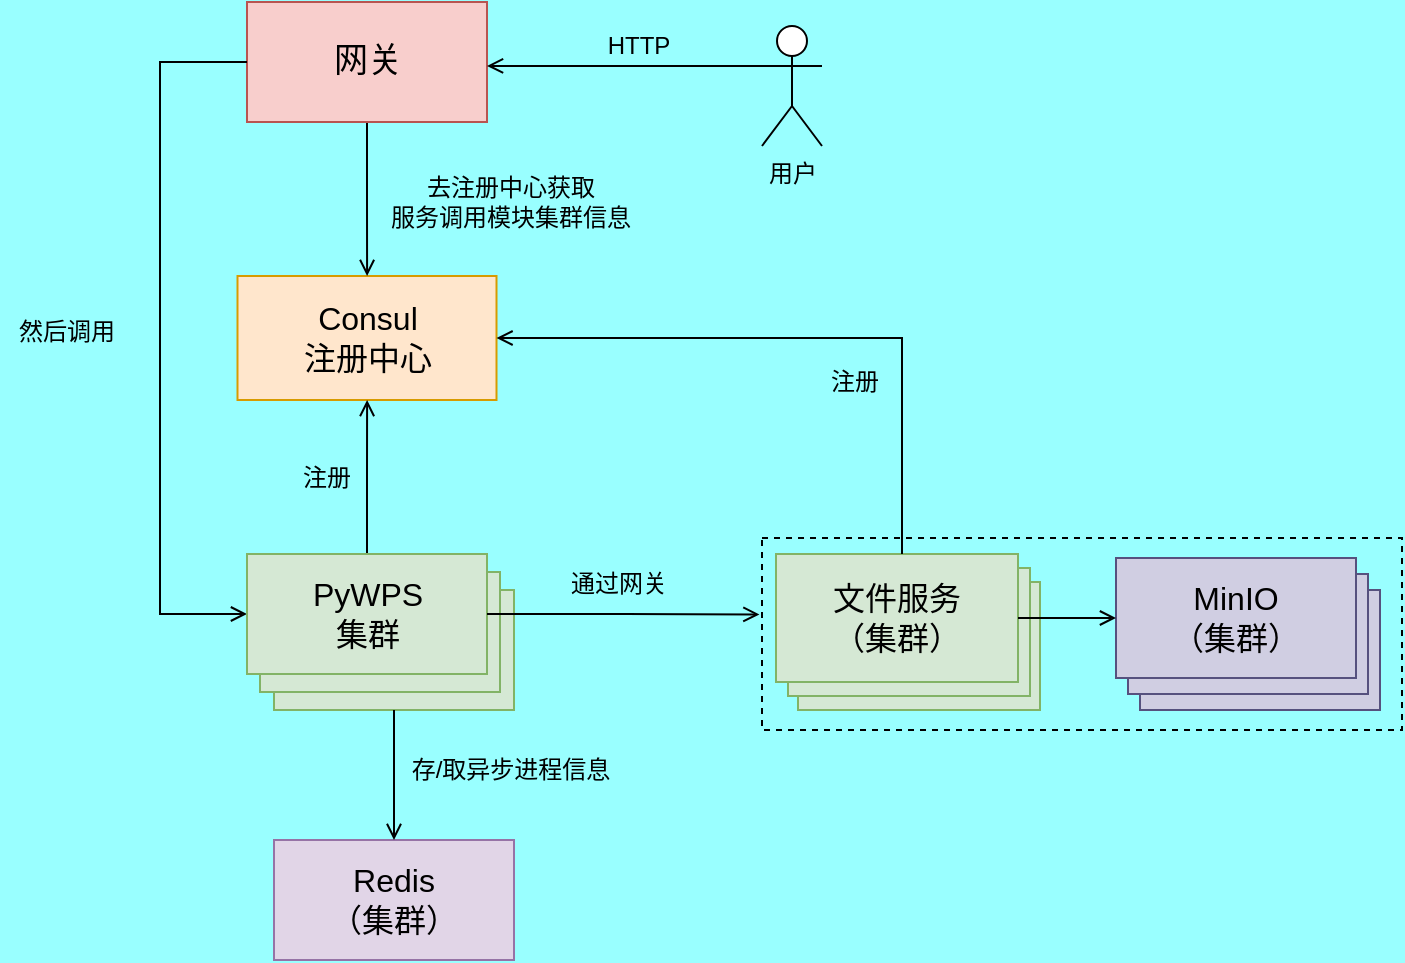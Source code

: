 <mxfile compressed="true" version="24.5.1" type="device"><diagram name="第 1 页" id="um61lCRtK5Swq_zVHFhC"><mxGraphModel dx="1195" dy="697" grid="0" gridSize="10" guides="1" tooltips="1" connect="1" arrows="1" fold="1" page="0" pageScale="1" pageWidth="827" pageHeight="1169" background="#99FFFF" math="0" shadow="0"><root><mxCell id="0"/><mxCell id="1" parent="0"/><mxCell id="hV25eAa1DgaRUT5z71-g-20" value="" style="rounded=0;whiteSpace=wrap;html=1;fontFamily=Helvetica;fontSize=11;fontColor=default;labelBackgroundColor=default;strokeColor=default;dashed=1;fillColor=none;" vertex="1" parent="1"><mxGeometry x="623" y="354" width="320" height="96" as="geometry"/></mxCell><mxCell id="CDNdN_m22lbI_4HeYdGC-1" value="&lt;font style=&quot;font-size: 16px;&quot;&gt;Consul&lt;/font&gt;&lt;div style=&quot;font-size: 16px;&quot;&gt;&lt;font style=&quot;font-size: 16px;&quot;&gt;注册中心&lt;/font&gt;&lt;/div&gt;" style="rounded=0;whiteSpace=wrap;html=1;fillColor=#ffe6cc;strokeColor=#d79b00;" parent="1" vertex="1"><mxGeometry x="360.75" y="223" width="129.5" height="62" as="geometry"/></mxCell><mxCell id="CDNdN_m22lbI_4HeYdGC-9" value="注册" style="text;html=1;align=center;verticalAlign=middle;resizable=0;points=[];autosize=1;strokeColor=none;fillColor=none;" parent="1" vertex="1"><mxGeometry x="382" y="309" width="46" height="29" as="geometry"/></mxCell><mxCell id="CDNdN_m22lbI_4HeYdGC-18" style="edgeStyle=orthogonalEdgeStyle;rounded=0;orthogonalLoop=1;jettySize=auto;html=1;strokeColor=default;align=center;verticalAlign=middle;fontFamily=Helvetica;fontSize=11;fontColor=default;labelBackgroundColor=default;endArrow=open;endFill=0;" parent="1" source="CDNdN_m22lbI_4HeYdGC-16" target="CDNdN_m22lbI_4HeYdGC-1" edge="1"><mxGeometry relative="1" as="geometry"/></mxCell><mxCell id="CDNdN_m22lbI_4HeYdGC-16" value="&lt;font style=&quot;font-size: 17px;&quot;&gt;网关&lt;/font&gt;" style="rounded=0;whiteSpace=wrap;html=1;fillColor=#f8cecc;strokeColor=#b85450;" parent="1" vertex="1"><mxGeometry x="365.5" y="86" width="120" height="60" as="geometry"/></mxCell><mxCell id="CDNdN_m22lbI_4HeYdGC-20" value="去注册中心获取&lt;div&gt;服务调用模块集群信息&lt;/div&gt;" style="text;html=1;align=center;verticalAlign=middle;resizable=0;points=[];autosize=1;strokeColor=none;fillColor=none;" parent="1" vertex="1"><mxGeometry x="428" y="165" width="138" height="41" as="geometry"/></mxCell><mxCell id="CDNdN_m22lbI_4HeYdGC-22" value="然后调用" style="text;html=1;align=center;verticalAlign=middle;resizable=0;points=[];autosize=1;strokeColor=none;fillColor=none;" parent="1" vertex="1"><mxGeometry x="242" y="238" width="66" height="26" as="geometry"/></mxCell><mxCell id="CDNdN_m22lbI_4HeYdGC-24" style="edgeStyle=orthogonalEdgeStyle;rounded=0;orthogonalLoop=1;jettySize=auto;html=1;strokeColor=default;align=center;verticalAlign=middle;fontFamily=Helvetica;fontSize=11;fontColor=default;labelBackgroundColor=default;endArrow=open;endFill=0;exitX=0;exitY=0.333;exitDx=0;exitDy=0;exitPerimeter=0;" parent="1" source="CDNdN_m22lbI_4HeYdGC-23" target="CDNdN_m22lbI_4HeYdGC-16" edge="1"><mxGeometry relative="1" as="geometry"><mxPoint x="620" y="9" as="sourcePoint"/><Array as="points"><mxPoint x="623" y="118"/></Array></mxGeometry></mxCell><mxCell id="CDNdN_m22lbI_4HeYdGC-23" value="用户" style="shape=umlActor;verticalLabelPosition=bottom;verticalAlign=top;html=1;outlineConnect=0;" parent="1" vertex="1"><mxGeometry x="623" y="98" width="30" height="60" as="geometry"/></mxCell><mxCell id="CDNdN_m22lbI_4HeYdGC-25" value="HTTP" style="text;html=1;align=center;verticalAlign=middle;resizable=0;points=[];autosize=1;strokeColor=none;fillColor=none;" parent="1" vertex="1"><mxGeometry x="537" y="95" width="47" height="25" as="geometry"/></mxCell><mxCell id="HA1Ep-mTGv1zQrVdYoo_-2" style="edgeStyle=orthogonalEdgeStyle;rounded=0;orthogonalLoop=1;jettySize=auto;html=1;strokeColor=default;align=center;verticalAlign=middle;fontFamily=Helvetica;fontSize=11;fontColor=default;labelBackgroundColor=default;endArrow=open;endFill=0;" parent="1" source="CDNdN_m22lbI_4HeYdGC-27" target="CDNdN_m22lbI_4HeYdGC-1" edge="1"><mxGeometry relative="1" as="geometry"/></mxCell><mxCell id="HA1Ep-mTGv1zQrVdYoo_-4" style="edgeStyle=orthogonalEdgeStyle;rounded=0;orthogonalLoop=1;jettySize=auto;html=1;strokeColor=default;align=center;verticalAlign=middle;fontFamily=Helvetica;fontSize=11;fontColor=default;labelBackgroundColor=default;endArrow=open;endFill=0;" parent="1" source="CDNdN_m22lbI_4HeYdGC-16" target="CDNdN_m22lbI_4HeYdGC-27" edge="1"><mxGeometry relative="1" as="geometry"><Array as="points"><mxPoint x="322" y="116"/><mxPoint x="322" y="392"/></Array><mxPoint x="218.128" y="369.676" as="targetPoint"/></mxGeometry></mxCell><mxCell id="hV25eAa1DgaRUT5z71-g-1" value="&lt;font style=&quot;font-size: 16px;&quot;&gt;Redis&lt;/font&gt;&lt;div style=&quot;font-size: 16px;&quot;&gt;&lt;font style=&quot;font-size: 16px;&quot;&gt;（集群）&lt;/font&gt;&lt;/div&gt;" style="rounded=0;whiteSpace=wrap;html=1;fillColor=#e1d5e7;strokeColor=#9673a6;" vertex="1" parent="1"><mxGeometry x="379" y="505" width="120" height="60" as="geometry"/></mxCell><mxCell id="hV25eAa1DgaRUT5z71-g-3" value="存/取异步进程信息" style="text;html=1;align=center;verticalAlign=middle;resizable=0;points=[];autosize=1;strokeColor=none;fillColor=none;" vertex="1" parent="1"><mxGeometry x="438.5" y="457" width="117" height="26" as="geometry"/></mxCell><mxCell id="hV25eAa1DgaRUT5z71-g-8" value="" style="group" vertex="1" connectable="0" parent="1"><mxGeometry x="365.5" y="362" width="133.5" height="78" as="geometry"/></mxCell><mxCell id="hV25eAa1DgaRUT5z71-g-6" value="" style="rounded=0;whiteSpace=wrap;html=1;fillColor=#d5e8d4;strokeColor=#82b366;" vertex="1" parent="hV25eAa1DgaRUT5z71-g-8"><mxGeometry x="13.5" y="18" width="120" height="60" as="geometry"/></mxCell><mxCell id="CDNdN_m22lbI_4HeYdGC-26" value="" style="rounded=0;whiteSpace=wrap;html=1;fillColor=#d5e8d4;strokeColor=#82b366;" parent="hV25eAa1DgaRUT5z71-g-8" vertex="1"><mxGeometry x="6.5" y="9" width="120" height="60" as="geometry"/></mxCell><mxCell id="CDNdN_m22lbI_4HeYdGC-27" value="&lt;font style=&quot;font-size: 16px;&quot;&gt;PyWPS&lt;/font&gt;&lt;div style=&quot;font-size: 16px;&quot;&gt;&lt;font style=&quot;font-size: 16px;&quot;&gt;集群&lt;/font&gt;&lt;/div&gt;" style="rounded=0;whiteSpace=wrap;html=1;fillColor=#d5e8d4;strokeColor=#82b366;" parent="hV25eAa1DgaRUT5z71-g-8" vertex="1"><mxGeometry width="120" height="60" as="geometry"/></mxCell><mxCell id="hV25eAa1DgaRUT5z71-g-11" value="" style="group" vertex="1" connectable="0" parent="1"><mxGeometry x="630" y="362" width="132" height="78" as="geometry"/></mxCell><mxCell id="hV25eAa1DgaRUT5z71-g-10" value="&lt;font style=&quot;font-size: 17px;&quot;&gt;文件服务&lt;/font&gt;&lt;div&gt;&lt;font style=&quot;font-size: 17px;&quot;&gt;（集群）&lt;/font&gt;&lt;/div&gt;" style="rounded=0;whiteSpace=wrap;html=1;fillColor=#d5e8d4;strokeColor=#82b366;" vertex="1" parent="hV25eAa1DgaRUT5z71-g-11"><mxGeometry x="11" y="14" width="121" height="64" as="geometry"/></mxCell><mxCell id="hV25eAa1DgaRUT5z71-g-9" value="&lt;font style=&quot;font-size: 17px;&quot;&gt;文件服务&lt;/font&gt;&lt;div&gt;&lt;font style=&quot;font-size: 17px;&quot;&gt;（集群）&lt;/font&gt;&lt;/div&gt;" style="rounded=0;whiteSpace=wrap;html=1;fillColor=#d5e8d4;strokeColor=#82b366;" vertex="1" parent="hV25eAa1DgaRUT5z71-g-11"><mxGeometry x="6" y="7" width="121" height="64" as="geometry"/></mxCell><mxCell id="hV25eAa1DgaRUT5z71-g-4" value="&lt;font style=&quot;font-size: 16px;&quot;&gt;文件服务&lt;/font&gt;&lt;div style=&quot;font-size: 16px;&quot;&gt;&lt;font style=&quot;font-size: 16px;&quot;&gt;（集群）&lt;/font&gt;&lt;/div&gt;" style="rounded=0;whiteSpace=wrap;html=1;fillColor=#d5e8d4;strokeColor=#82b366;" vertex="1" parent="hV25eAa1DgaRUT5z71-g-11"><mxGeometry width="121" height="64" as="geometry"/></mxCell><mxCell id="hV25eAa1DgaRUT5z71-g-12" style="edgeStyle=orthogonalEdgeStyle;rounded=0;orthogonalLoop=1;jettySize=auto;html=1;entryX=1;entryY=0.5;entryDx=0;entryDy=0;strokeColor=default;align=center;verticalAlign=middle;fontFamily=Helvetica;fontSize=11;fontColor=default;labelBackgroundColor=default;endArrow=open;endFill=0;" edge="1" parent="1" source="hV25eAa1DgaRUT5z71-g-4" target="CDNdN_m22lbI_4HeYdGC-1"><mxGeometry relative="1" as="geometry"><Array as="points"><mxPoint x="693" y="254"/></Array></mxGeometry></mxCell><mxCell id="hV25eAa1DgaRUT5z71-g-13" value="注册" style="text;html=1;align=center;verticalAlign=middle;resizable=0;points=[];autosize=1;strokeColor=none;fillColor=none;" vertex="1" parent="1"><mxGeometry x="645.5" y="261" width="46" height="29" as="geometry"/></mxCell><mxCell id="hV25eAa1DgaRUT5z71-g-17" value="" style="group" vertex="1" connectable="0" parent="1"><mxGeometry x="800" y="364" width="132" height="76" as="geometry"/></mxCell><mxCell id="hV25eAa1DgaRUT5z71-g-16" value="" style="rounded=0;whiteSpace=wrap;html=1;fillColor=#d0cee2;strokeColor=#56517e;" vertex="1" parent="hV25eAa1DgaRUT5z71-g-17"><mxGeometry x="12" y="16" width="120" height="60" as="geometry"/></mxCell><mxCell id="hV25eAa1DgaRUT5z71-g-15" value="" style="rounded=0;whiteSpace=wrap;html=1;fillColor=#d0cee2;strokeColor=#56517e;" vertex="1" parent="hV25eAa1DgaRUT5z71-g-17"><mxGeometry x="6" y="8" width="120" height="60" as="geometry"/></mxCell><mxCell id="hV25eAa1DgaRUT5z71-g-14" value="&lt;font style=&quot;font-size: 16px;&quot;&gt;MinIO&lt;/font&gt;&lt;div style=&quot;font-size: 16px;&quot;&gt;&lt;font style=&quot;font-size: 16px;&quot;&gt;（集群）&lt;/font&gt;&lt;/div&gt;" style="rounded=0;whiteSpace=wrap;html=1;fillColor=#d0cee2;strokeColor=#56517e;" vertex="1" parent="hV25eAa1DgaRUT5z71-g-17"><mxGeometry width="120" height="60" as="geometry"/></mxCell><mxCell id="hV25eAa1DgaRUT5z71-g-19" style="edgeStyle=orthogonalEdgeStyle;rounded=0;orthogonalLoop=1;jettySize=auto;html=1;entryX=0;entryY=0.5;entryDx=0;entryDy=0;strokeColor=default;align=center;verticalAlign=middle;fontFamily=Helvetica;fontSize=11;fontColor=default;labelBackgroundColor=default;endArrow=open;endFill=0;" edge="1" parent="1" source="hV25eAa1DgaRUT5z71-g-4" target="hV25eAa1DgaRUT5z71-g-14"><mxGeometry relative="1" as="geometry"/></mxCell><mxCell id="hV25eAa1DgaRUT5z71-g-21" style="edgeStyle=orthogonalEdgeStyle;rounded=0;orthogonalLoop=1;jettySize=auto;html=1;strokeColor=default;align=center;verticalAlign=middle;fontFamily=Helvetica;fontSize=11;fontColor=default;labelBackgroundColor=default;endArrow=open;endFill=0;" edge="1" parent="1" source="hV25eAa1DgaRUT5z71-g-6" target="hV25eAa1DgaRUT5z71-g-1"><mxGeometry relative="1" as="geometry"/></mxCell><mxCell id="hV25eAa1DgaRUT5z71-g-22" style="edgeStyle=orthogonalEdgeStyle;rounded=0;orthogonalLoop=1;jettySize=auto;html=1;entryX=-0.004;entryY=0.398;entryDx=0;entryDy=0;entryPerimeter=0;strokeColor=default;align=center;verticalAlign=middle;fontFamily=Helvetica;fontSize=11;fontColor=default;labelBackgroundColor=default;endArrow=open;endFill=0;" edge="1" parent="1" source="CDNdN_m22lbI_4HeYdGC-27" target="hV25eAa1DgaRUT5z71-g-20"><mxGeometry relative="1" as="geometry"/></mxCell><mxCell id="hV25eAa1DgaRUT5z71-g-26" value="通过网关" style="text;html=1;align=center;verticalAlign=middle;resizable=0;points=[];autosize=1;strokeColor=none;fillColor=none;" vertex="1" parent="1"><mxGeometry x="518" y="364" width="66" height="26" as="geometry"/></mxCell></root></mxGraphModel></diagram></mxfile>